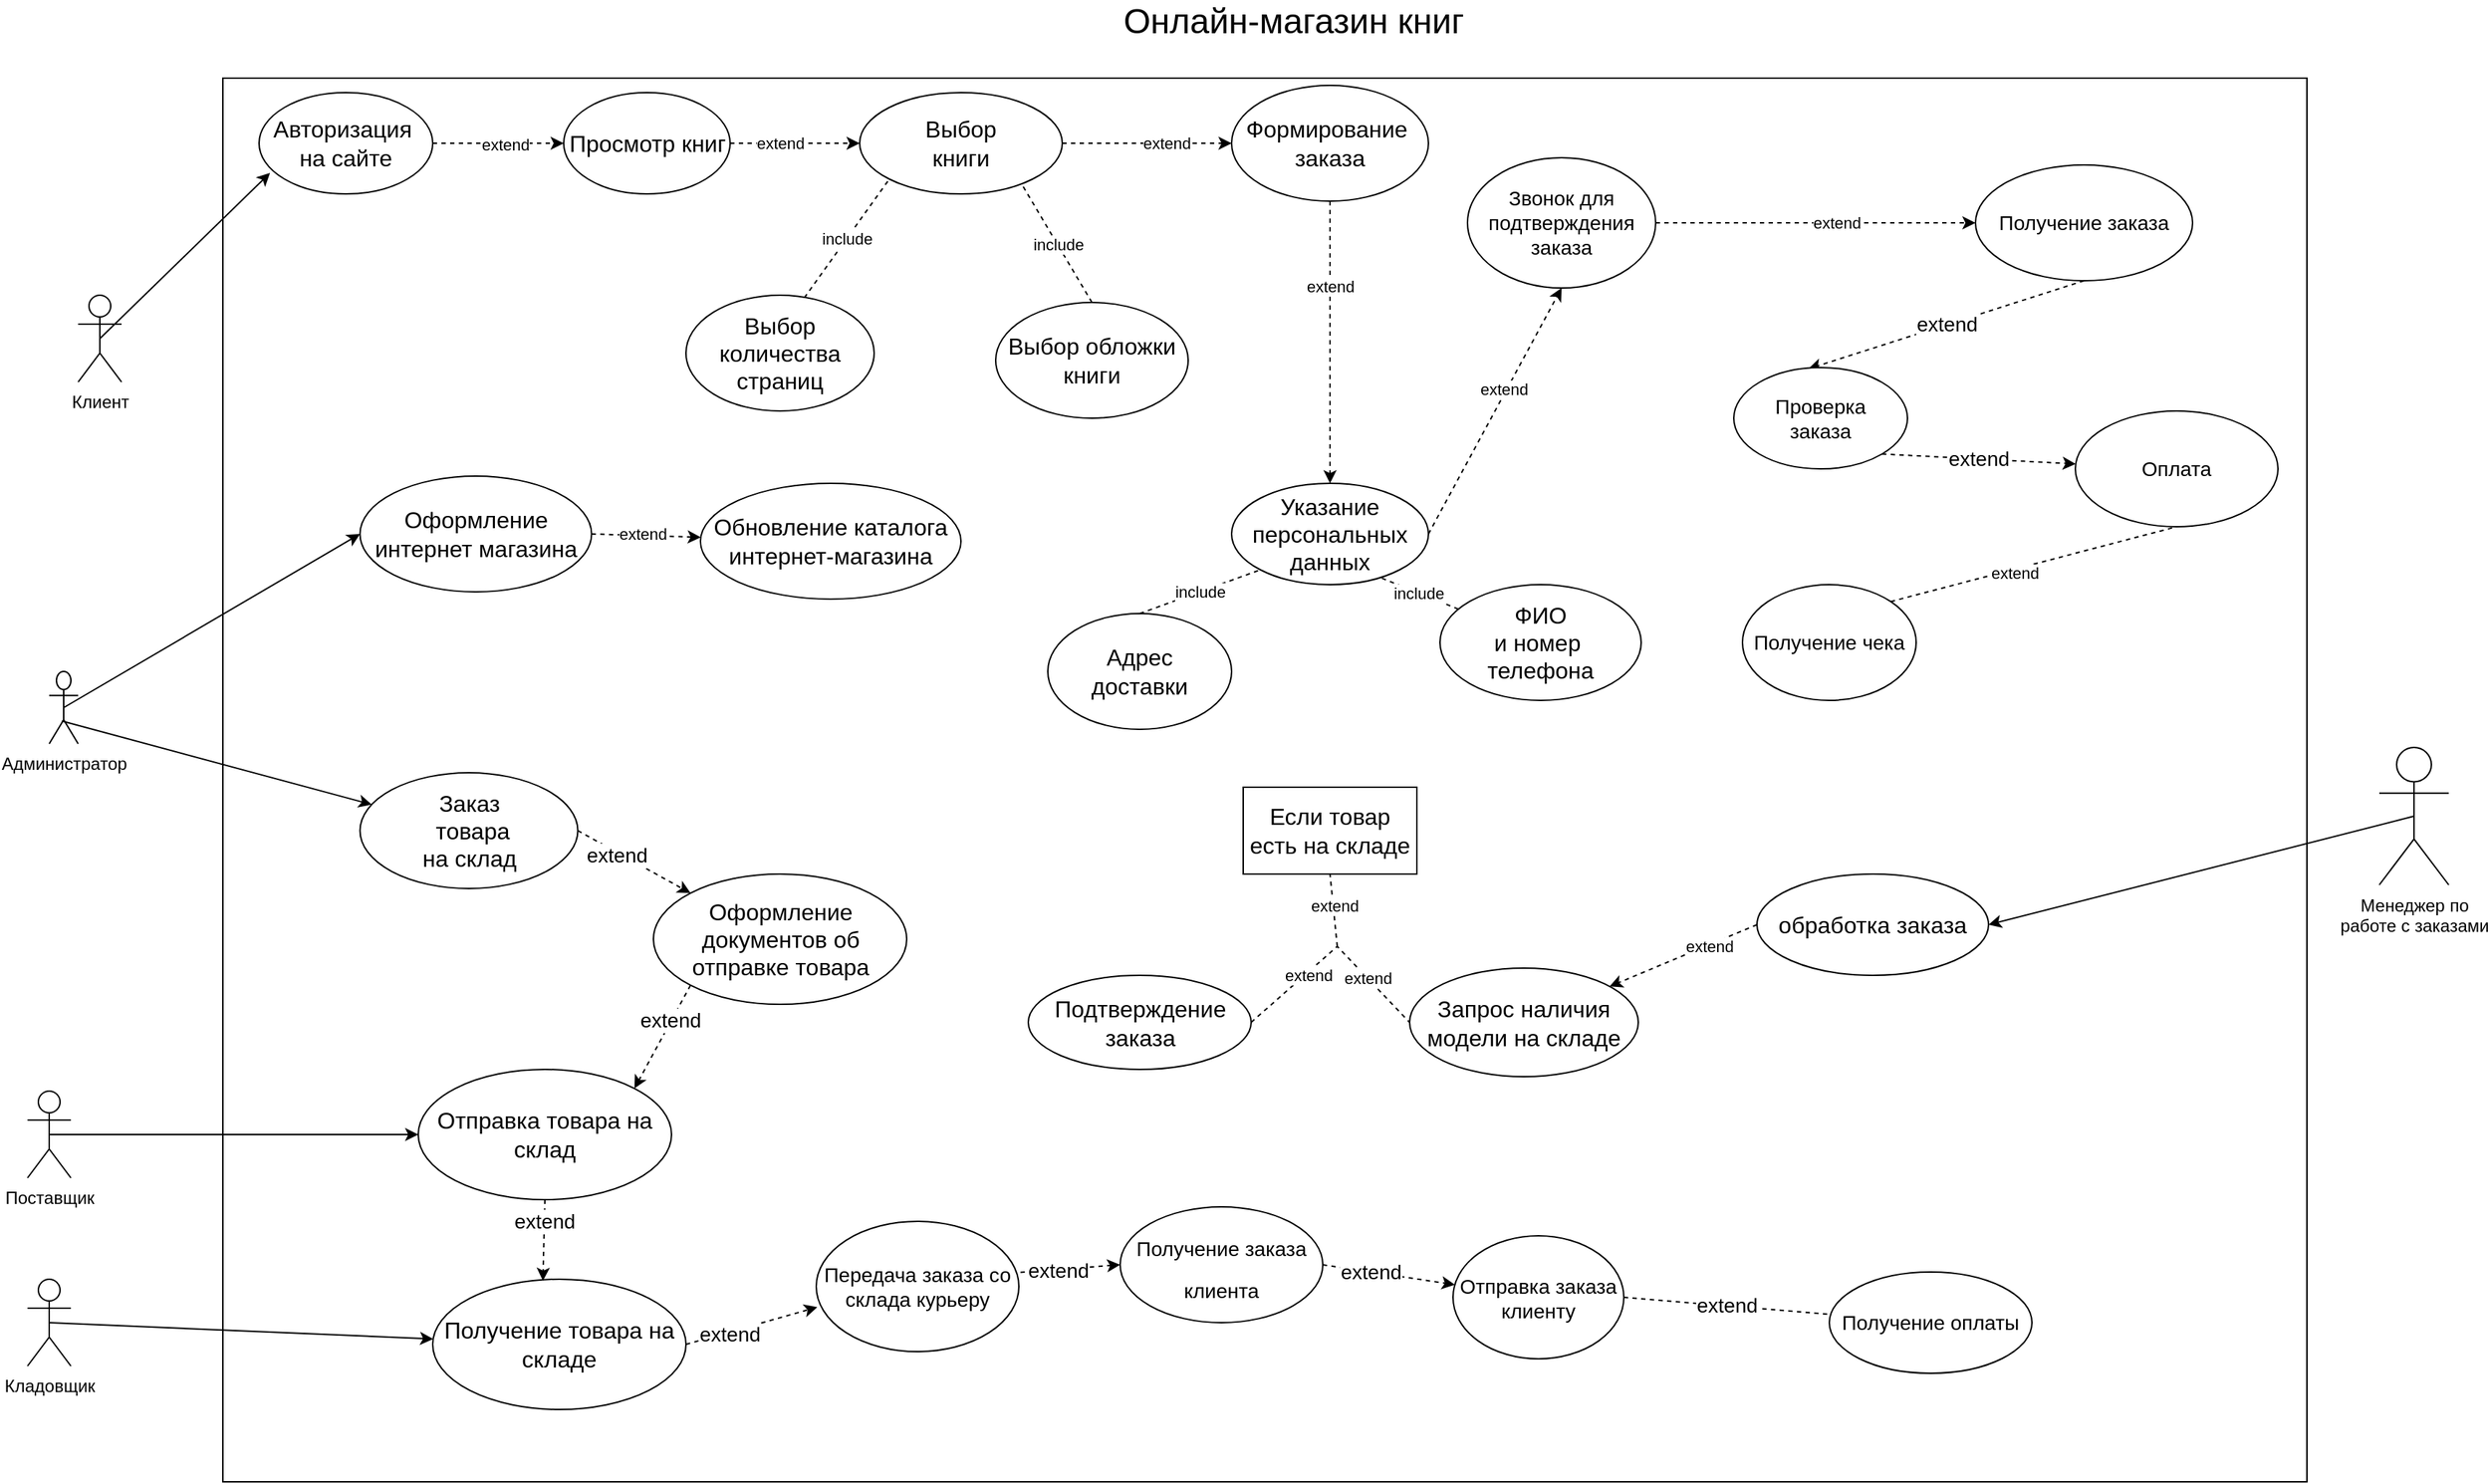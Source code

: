 <mxfile version="13.9.9" type="device"><diagram id="j6TFEMSYMJ4ErdDl74HM" name="Страница 1"><mxGraphModel dx="2858" dy="2343" grid="1" gridSize="10" guides="1" tooltips="1" connect="1" arrows="1" fold="1" page="1" pageScale="1" pageWidth="827" pageHeight="1169" math="0" shadow="0"><root><mxCell id="0"/><mxCell id="1" parent="0"/><mxCell id="-VxqFB4Y0csPGccbHNH4-1" value="Клиент" style="shape=umlActor;verticalLabelPosition=bottom;verticalAlign=top;html=1;" parent="1" vertex="1"><mxGeometry x="-220" y="-380" width="30" height="60" as="geometry"/></mxCell><mxCell id="-VxqFB4Y0csPGccbHNH4-2" value="&lt;p style=&quot;margin: 4px 0px 0px; text-align: center; font-size: 16px;&quot;&gt;&lt;br&gt;&lt;/p&gt;" style="verticalAlign=top;align=left;overflow=fill;fontSize=16;fontFamily=Helvetica;html=1;fillColor=none;" parent="1" vertex="1"><mxGeometry x="-120" y="-530" width="1440" height="970" as="geometry"/></mxCell><mxCell id="-VxqFB4Y0csPGccbHNH4-3" value="Администратор" style="shape=umlActor;verticalLabelPosition=bottom;verticalAlign=top;html=1;" parent="1" vertex="1"><mxGeometry x="-240" y="-120" width="20" height="50" as="geometry"/></mxCell><mxCell id="-VxqFB4Y0csPGccbHNH4-4" value="" style="endArrow=classic;html=1;rounded=0;entryX=0.063;entryY=0.793;entryDx=0;entryDy=0;entryPerimeter=0;exitX=0.5;exitY=0.5;exitDx=0;exitDy=0;exitPerimeter=0;" parent="1" source="-VxqFB4Y0csPGccbHNH4-1" target="-VxqFB4Y0csPGccbHNH4-5" edge="1"><mxGeometry width="50" height="50" relative="1" as="geometry"><mxPoint x="90" y="-220" as="sourcePoint"/><mxPoint x="-60" y="-385" as="targetPoint"/></mxGeometry></mxCell><mxCell id="-VxqFB4Y0csPGccbHNH4-5" value="Авторизация&amp;nbsp;&lt;br&gt;на сайте" style="ellipse;whiteSpace=wrap;html=1;fontSize=16;" parent="1" vertex="1"><mxGeometry x="-95" y="-520" width="120" height="70" as="geometry"/></mxCell><mxCell id="-VxqFB4Y0csPGccbHNH4-6" value="" style="endArrow=classic;html=1;rounded=0;exitX=1;exitY=0.5;exitDx=0;exitDy=0;entryX=0;entryY=0.5;entryDx=0;entryDy=0;dashed=1;" parent="1" source="-VxqFB4Y0csPGccbHNH4-5" target="-VxqFB4Y0csPGccbHNH4-7" edge="1"><mxGeometry width="50" height="50" relative="1" as="geometry"><mxPoint x="420" y="-220" as="sourcePoint"/><mxPoint x="460" y="-290" as="targetPoint"/><Array as="points"><mxPoint x="60" y="-485"/></Array></mxGeometry></mxCell><mxCell id="8BUHCElm6uuV50TwVtkh-11" value="extend" style="edgeLabel;html=1;align=center;verticalAlign=middle;resizable=0;points=[];" vertex="1" connectable="0" parent="-VxqFB4Y0csPGccbHNH4-6"><mxGeometry x="0.105" y="-1" relative="1" as="geometry"><mxPoint as="offset"/></mxGeometry></mxCell><mxCell id="-VxqFB4Y0csPGccbHNH4-7" value="Просмотр книг" style="ellipse;whiteSpace=wrap;html=1;fontSize=16;" parent="1" vertex="1"><mxGeometry x="115.5" y="-520" width="115" height="70" as="geometry"/></mxCell><mxCell id="-VxqFB4Y0csPGccbHNH4-8" value="" style="endArrow=classic;html=1;rounded=0;exitX=1;exitY=0.5;exitDx=0;exitDy=0;entryX=0;entryY=0.5;entryDx=0;entryDy=0;dashed=1;" parent="1" source="-VxqFB4Y0csPGccbHNH4-7" target="-VxqFB4Y0csPGccbHNH4-9" edge="1"><mxGeometry width="50" height="50" relative="1" as="geometry"><mxPoint x="260" y="-240" as="sourcePoint"/><mxPoint x="310" y="-290" as="targetPoint"/></mxGeometry></mxCell><mxCell id="8BUHCElm6uuV50TwVtkh-12" value="extend" style="edgeLabel;html=1;align=center;verticalAlign=middle;resizable=0;points=[];" vertex="1" connectable="0" parent="-VxqFB4Y0csPGccbHNH4-8"><mxGeometry x="-0.251" relative="1" as="geometry"><mxPoint x="1" as="offset"/></mxGeometry></mxCell><mxCell id="-VxqFB4Y0csPGccbHNH4-9" value="Выбор&lt;br style=&quot;font-size: 16px;&quot;&gt;книги" style="ellipse;whiteSpace=wrap;html=1;fontSize=16;" parent="1" vertex="1"><mxGeometry x="320" y="-520" width="140" height="70" as="geometry"/></mxCell><mxCell id="-VxqFB4Y0csPGccbHNH4-10" value="include" style="endArrow=none;dashed=1;html=1;rounded=0;entryX=0;entryY=1;entryDx=0;entryDy=0;exitX=0.629;exitY=0.022;exitDx=0;exitDy=0;exitPerimeter=0;" parent="1" source="-VxqFB4Y0csPGccbHNH4-11" target="-VxqFB4Y0csPGccbHNH4-9" edge="1"><mxGeometry width="50" height="50" relative="1" as="geometry"><mxPoint x="134" y="-280" as="sourcePoint"/><mxPoint x="184" y="-330" as="targetPoint"/></mxGeometry></mxCell><mxCell id="-VxqFB4Y0csPGccbHNH4-11" value="Выбор количества&lt;br style=&quot;font-size: 16px;&quot;&gt;страниц" style="ellipse;whiteSpace=wrap;html=1;fontSize=16;" parent="1" vertex="1"><mxGeometry x="200" y="-380" width="130" height="80" as="geometry"/></mxCell><mxCell id="-VxqFB4Y0csPGccbHNH4-12" value="" style="endArrow=classic;html=1;rounded=0;exitX=1;exitY=0.5;exitDx=0;exitDy=0;entryX=0;entryY=0.5;entryDx=0;entryDy=0;dashed=1;" parent="1" source="-VxqFB4Y0csPGccbHNH4-9" target="-VxqFB4Y0csPGccbHNH4-13" edge="1"><mxGeometry width="50" height="50" relative="1" as="geometry"><mxPoint x="234" y="-220" as="sourcePoint"/><mxPoint x="314" y="-360" as="targetPoint"/></mxGeometry></mxCell><mxCell id="8BUHCElm6uuV50TwVtkh-13" value="extend" style="edgeLabel;html=1;align=center;verticalAlign=middle;resizable=0;points=[];" vertex="1" connectable="0" parent="-VxqFB4Y0csPGccbHNH4-12"><mxGeometry x="0.231" relative="1" as="geometry"><mxPoint as="offset"/></mxGeometry></mxCell><mxCell id="-VxqFB4Y0csPGccbHNH4-13" value="Формирование&amp;nbsp;&lt;br style=&quot;font-size: 16px;&quot;&gt;заказа" style="ellipse;whiteSpace=wrap;html=1;fontSize=16;" parent="1" vertex="1"><mxGeometry x="577" y="-525" width="136" height="80" as="geometry"/></mxCell><mxCell id="-VxqFB4Y0csPGccbHNH4-14" value="Менеджер по &lt;br&gt;работе с заказами" style="shape=umlActor;verticalLabelPosition=bottom;verticalAlign=top;html=1;outlineConnect=0;" parent="1" vertex="1"><mxGeometry x="1370" y="-67.5" width="48" height="95" as="geometry"/></mxCell><mxCell id="-VxqFB4Y0csPGccbHNH4-15" value="" style="endArrow=classic;html=1;rounded=0;entryX=1;entryY=0.5;entryDx=0;entryDy=0;exitX=0.5;exitY=0.5;exitDx=0;exitDy=0;exitPerimeter=0;" parent="1" source="-VxqFB4Y0csPGccbHNH4-14" target="-VxqFB4Y0csPGccbHNH4-22" edge="1"><mxGeometry width="50" height="50" relative="1" as="geometry"><mxPoint x="836" y="325" as="sourcePoint"/><mxPoint x="886" y="275" as="targetPoint"/></mxGeometry></mxCell><mxCell id="-VxqFB4Y0csPGccbHNH4-16" value="Указание персональных данных" style="ellipse;whiteSpace=wrap;html=1;fontSize=16;" parent="1" vertex="1"><mxGeometry x="577" y="-250" width="136" height="70" as="geometry"/></mxCell><mxCell id="-VxqFB4Y0csPGccbHNH4-17" value="" style="endArrow=classic;html=1;rounded=0;entryX=0.5;entryY=0;entryDx=0;entryDy=0;dashed=1;" parent="1" source="-VxqFB4Y0csPGccbHNH4-13" target="-VxqFB4Y0csPGccbHNH4-16" edge="1"><mxGeometry width="50" height="50" relative="1" as="geometry"><mxPoint x="394" y="-220" as="sourcePoint"/><mxPoint x="645" y="-310" as="targetPoint"/></mxGeometry></mxCell><mxCell id="8BUHCElm6uuV50TwVtkh-14" value="extend" style="edgeLabel;html=1;align=center;verticalAlign=middle;resizable=0;points=[];" vertex="1" connectable="0" parent="-VxqFB4Y0csPGccbHNH4-17"><mxGeometry x="-0.395" relative="1" as="geometry"><mxPoint as="offset"/></mxGeometry></mxCell><mxCell id="-VxqFB4Y0csPGccbHNH4-18" value="include" style="endArrow=none;dashed=1;html=1;rounded=0;entryX=0;entryY=1;entryDx=0;entryDy=0;exitX=0.5;exitY=0;exitDx=0;exitDy=0;" parent="1" source="-VxqFB4Y0csPGccbHNH4-19" target="-VxqFB4Y0csPGccbHNH4-16" edge="1"><mxGeometry width="50" height="50" relative="1" as="geometry"><mxPoint x="434.0" y="-300" as="sourcePoint"/><mxPoint x="444" y="-290" as="targetPoint"/></mxGeometry></mxCell><mxCell id="-VxqFB4Y0csPGccbHNH4-19" value="Адрес&lt;br style=&quot;font-size: 16px;&quot;&gt;доставки" style="ellipse;whiteSpace=wrap;html=1;fontSize=16;" parent="1" vertex="1"><mxGeometry x="450" y="-160" width="127" height="80" as="geometry"/></mxCell><mxCell id="-VxqFB4Y0csPGccbHNH4-20" value="ФИО&lt;br style=&quot;font-size: 16px;&quot;&gt;и номер&amp;nbsp;&lt;br&gt;телефона" style="ellipse;whiteSpace=wrap;html=1;fontSize=16;" parent="1" vertex="1"><mxGeometry x="721" y="-180" width="139" height="80" as="geometry"/></mxCell><mxCell id="-VxqFB4Y0csPGccbHNH4-21" value="include" style="endArrow=none;dashed=1;html=1;rounded=0;entryX=0.751;entryY=0.927;entryDx=0;entryDy=0;entryPerimeter=0;" parent="1" source="-VxqFB4Y0csPGccbHNH4-20" target="-VxqFB4Y0csPGccbHNH4-16" edge="1"><mxGeometry width="50" height="50" relative="1" as="geometry"><mxPoint x="394" y="-60" as="sourcePoint"/><mxPoint x="444" y="-110" as="targetPoint"/></mxGeometry></mxCell><mxCell id="-VxqFB4Y0csPGccbHNH4-22" value="обработка заказа" style="ellipse;whiteSpace=wrap;html=1;fontSize=16;" parent="1" vertex="1"><mxGeometry x="940" y="20" width="160" height="70" as="geometry"/></mxCell><mxCell id="-VxqFB4Y0csPGccbHNH4-23" value="" style="endArrow=classic;html=1;rounded=0;exitX=0;exitY=0.5;exitDx=0;exitDy=0;dashed=1;" parent="1" source="-VxqFB4Y0csPGccbHNH4-22" target="-VxqFB4Y0csPGccbHNH4-24" edge="1"><mxGeometry width="50" height="50" relative="1" as="geometry"><mxPoint x="820" y="420" as="sourcePoint"/><mxPoint x="990" y="300" as="targetPoint"/></mxGeometry></mxCell><mxCell id="8BUHCElm6uuV50TwVtkh-9" value="extend" style="edgeLabel;html=1;align=center;verticalAlign=middle;resizable=0;points=[];" vertex="1" connectable="0" parent="-VxqFB4Y0csPGccbHNH4-23"><mxGeometry x="-0.326" y="1" relative="1" as="geometry"><mxPoint as="offset"/></mxGeometry></mxCell><mxCell id="-VxqFB4Y0csPGccbHNH4-24" value="Запрос наличия модели на складе" style="ellipse;whiteSpace=wrap;html=1;fontSize=16;" parent="1" vertex="1"><mxGeometry x="700" y="85" width="158" height="75" as="geometry"/></mxCell><mxCell id="-VxqFB4Y0csPGccbHNH4-25" value="Кладовщик" style="shape=umlActor;verticalLabelPosition=bottom;verticalAlign=top;html=1;outlineConnect=0;" parent="1" vertex="1"><mxGeometry x="-255" y="300" width="30" height="60" as="geometry"/></mxCell><mxCell id="-VxqFB4Y0csPGccbHNH4-26" value="" style="endArrow=classic;html=1;rounded=0;exitX=0.5;exitY=0.5;exitDx=0;exitDy=0;exitPerimeter=0;" parent="1" source="-VxqFB4Y0csPGccbHNH4-25" target="-VxqFB4Y0csPGccbHNH4-30" edge="1"><mxGeometry width="50" height="50" relative="1" as="geometry"><mxPoint x="-785" y="190" as="sourcePoint"/><mxPoint x="-356.503" y="350.712" as="targetPoint"/></mxGeometry></mxCell><mxCell id="-VxqFB4Y0csPGccbHNH4-27" value="Поставщик" style="shape=umlActor;verticalLabelPosition=bottom;verticalAlign=top;html=1;outlineConnect=0;" parent="1" vertex="1"><mxGeometry x="-255" y="170" width="30" height="60" as="geometry"/></mxCell><mxCell id="-VxqFB4Y0csPGccbHNH4-28" value="" style="endArrow=classic;html=1;rounded=0;exitX=0.438;exitY=0.685;exitDx=0;exitDy=0;exitPerimeter=0;" parent="1" source="-VxqFB4Y0csPGccbHNH4-3" target="-VxqFB4Y0csPGccbHNH4-29" edge="1"><mxGeometry width="50" height="50" relative="1" as="geometry"><mxPoint x="120" y="110" as="sourcePoint"/><mxPoint x="230" y="110" as="targetPoint"/></mxGeometry></mxCell><mxCell id="-VxqFB4Y0csPGccbHNH4-29" value="Заказ&lt;br&gt;&amp;nbsp;товара &lt;br&gt;на склад" style="ellipse;whiteSpace=wrap;html=1;fontSize=16;" parent="1" vertex="1"><mxGeometry x="-25.25" y="-50" width="150.5" height="80" as="geometry"/></mxCell><mxCell id="-VxqFB4Y0csPGccbHNH4-30" value="Получение товара на складе" style="ellipse;whiteSpace=wrap;html=1;fontSize=16;" parent="1" vertex="1"><mxGeometry x="25" y="300" width="175" height="90" as="geometry"/></mxCell><mxCell id="-VxqFB4Y0csPGccbHNH4-31" value="" style="endArrow=classic;html=1;rounded=0;exitX=0.5;exitY=0.5;exitDx=0;exitDy=0;exitPerimeter=0;" parent="1" source="-VxqFB4Y0csPGccbHNH4-27" edge="1"><mxGeometry width="50" height="50" relative="1" as="geometry"><mxPoint x="-785" y="-50" as="sourcePoint"/><mxPoint x="15" y="200" as="targetPoint"/></mxGeometry></mxCell><mxCell id="-VxqFB4Y0csPGccbHNH4-32" value="Отправка товара на склад" style="ellipse;whiteSpace=wrap;html=1;fontSize=16;" parent="1" vertex="1"><mxGeometry x="15" y="155" width="175" height="90" as="geometry"/></mxCell><mxCell id="-VxqFB4Y0csPGccbHNH4-33" value="" style="endArrow=classic;html=1;rounded=0;exitX=0.5;exitY=1;exitDx=0;exitDy=0;entryX=0.435;entryY=0.012;entryDx=0;entryDy=0;entryPerimeter=0;dashed=1;" parent="1" source="-VxqFB4Y0csPGccbHNH4-32" target="-VxqFB4Y0csPGccbHNH4-30" edge="1"><mxGeometry width="50" height="50" relative="1" as="geometry"><mxPoint x="80" y="485" as="sourcePoint"/><mxPoint x="-165" y="370" as="targetPoint"/></mxGeometry></mxCell><mxCell id="8BUHCElm6uuV50TwVtkh-6" value="&lt;span style=&quot;font-size: 14px&quot;&gt;extend&lt;/span&gt;" style="edgeLabel;html=1;align=center;verticalAlign=middle;resizable=0;points=[];" vertex="1" connectable="0" parent="-VxqFB4Y0csPGccbHNH4-33"><mxGeometry x="-0.463" relative="1" as="geometry"><mxPoint as="offset"/></mxGeometry></mxCell><mxCell id="-VxqFB4Y0csPGccbHNH4-34" value="" style="endArrow=classic;html=1;rounded=0;entryX=0;entryY=0.5;entryDx=0;entryDy=0;exitX=0.5;exitY=0.5;exitDx=0;exitDy=0;exitPerimeter=0;" parent="1" source="-VxqFB4Y0csPGccbHNH4-3" target="-VxqFB4Y0csPGccbHNH4-35" edge="1"><mxGeometry width="50" height="50" relative="1" as="geometry"><mxPoint x="-210" y="-80" as="sourcePoint"/><mxPoint x="350" y="-140" as="targetPoint"/></mxGeometry></mxCell><mxCell id="-VxqFB4Y0csPGccbHNH4-35" value="Оформление интернет магазина" style="ellipse;whiteSpace=wrap;html=1;fontSize=16;" parent="1" vertex="1"><mxGeometry x="-25.25" y="-255" width="160" height="80" as="geometry"/></mxCell><mxCell id="-VxqFB4Y0csPGccbHNH4-36" value="" style="endArrow=classic;html=1;rounded=0;exitX=1;exitY=0.5;exitDx=0;exitDy=0;dashed=1;" parent="1" source="-VxqFB4Y0csPGccbHNH4-35" target="-VxqFB4Y0csPGccbHNH4-37" edge="1"><mxGeometry width="50" height="50" relative="1" as="geometry"><mxPoint x="100" y="-130" as="sourcePoint"/><mxPoint x="804.5" y="-280" as="targetPoint"/></mxGeometry></mxCell><mxCell id="8BUHCElm6uuV50TwVtkh-17" value="extend" style="edgeLabel;html=1;align=center;verticalAlign=middle;resizable=0;points=[];" vertex="1" connectable="0" parent="-VxqFB4Y0csPGccbHNH4-36"><mxGeometry x="-0.367" y="1" relative="1" as="geometry"><mxPoint x="11.23" y="0.28" as="offset"/></mxGeometry></mxCell><mxCell id="-VxqFB4Y0csPGccbHNH4-37" value="Обновление каталога интернет-магазина" style="ellipse;whiteSpace=wrap;html=1;fontSize=16;" parent="1" vertex="1"><mxGeometry x="210" y="-250" width="180" height="80" as="geometry"/></mxCell><mxCell id="-VxqFB4Y0csPGccbHNH4-38" value="Подтверждение&lt;br style=&quot;font-size: 16px;&quot;&gt;заказа" style="ellipse;whiteSpace=wrap;html=1;fontSize=16;" parent="1" vertex="1"><mxGeometry x="436.5" y="90" width="154" height="65" as="geometry"/></mxCell><mxCell id="-VxqFB4Y0csPGccbHNH4-39" value="extend" style="endArrow=none;dashed=1;html=1;rounded=0;entryX=0;entryY=0.5;entryDx=0;entryDy=0;exitX=1;exitY=0.5;exitDx=0;exitDy=0;" parent="1" source="-VxqFB4Y0csPGccbHNH4-38" target="-VxqFB4Y0csPGccbHNH4-24" edge="1"><mxGeometry x="-0.327" y="-2" width="50" height="50" relative="1" as="geometry"><mxPoint x="830" y="280" as="sourcePoint"/><mxPoint x="880" y="230" as="targetPoint"/><Array as="points"><mxPoint x="650" y="70"/></Array><mxPoint as="offset"/></mxGeometry></mxCell><mxCell id="8BUHCElm6uuV50TwVtkh-7" value="extend" style="edgeLabel;html=1;align=center;verticalAlign=middle;resizable=0;points=[];" vertex="1" connectable="0" parent="-VxqFB4Y0csPGccbHNH4-39"><mxGeometry x="0.437" relative="1" as="geometry"><mxPoint as="offset"/></mxGeometry></mxCell><mxCell id="-VxqFB4Y0csPGccbHNH4-40" value="Если товар есть на складе" style="rounded=0;whiteSpace=wrap;html=1;fontSize=16;" parent="1" vertex="1"><mxGeometry x="585" y="-40" width="120" height="60" as="geometry"/></mxCell><mxCell id="-VxqFB4Y0csPGccbHNH4-41" value="" style="endArrow=none;dashed=1;html=1;rounded=0;entryX=0.5;entryY=1;entryDx=0;entryDy=0;" parent="1" target="-VxqFB4Y0csPGccbHNH4-40" edge="1"><mxGeometry width="50" height="50" relative="1" as="geometry"><mxPoint x="650" y="70" as="sourcePoint"/><mxPoint x="780" y="340" as="targetPoint"/></mxGeometry></mxCell><mxCell id="8BUHCElm6uuV50TwVtkh-8" value="extend" style="edgeLabel;html=1;align=center;verticalAlign=middle;resizable=0;points=[];" vertex="1" connectable="0" parent="-VxqFB4Y0csPGccbHNH4-41"><mxGeometry x="0.109" y="-1" relative="1" as="geometry"><mxPoint as="offset"/></mxGeometry></mxCell><mxCell id="-VxqFB4Y0csPGccbHNH4-42" value="" style="endArrow=classic;html=1;rounded=0;exitX=1;exitY=0.5;exitDx=0;exitDy=0;entryX=0;entryY=0;entryDx=0;entryDy=0;dashed=1;" parent="1" source="-VxqFB4Y0csPGccbHNH4-29" target="-VxqFB4Y0csPGccbHNH4-91" edge="1"><mxGeometry width="50" height="50" relative="1" as="geometry"><mxPoint x="390" y="170" as="sourcePoint"/><mxPoint x="430" y="120" as="targetPoint"/></mxGeometry></mxCell><mxCell id="8BUHCElm6uuV50TwVtkh-4" value="&lt;span style=&quot;font-size: 14px&quot;&gt;extend&lt;/span&gt;" style="edgeLabel;html=1;align=center;verticalAlign=middle;resizable=0;points=[];" vertex="1" connectable="0" parent="-VxqFB4Y0csPGccbHNH4-42"><mxGeometry x="-0.288" y="-2" relative="1" as="geometry"><mxPoint as="offset"/></mxGeometry></mxCell><mxCell id="-VxqFB4Y0csPGccbHNH4-43" value="Онлайн-магазин книг" style="text;html=1;strokeColor=none;fillColor=none;align=center;verticalAlign=middle;whiteSpace=wrap;rounded=0;fontSize=24;" parent="1" vertex="1"><mxGeometry x="480" y="-584" width="280" height="30" as="geometry"/></mxCell><mxCell id="-VxqFB4Y0csPGccbHNH4-44" value="&lt;font style=&quot;font-size: 14px;&quot;&gt;Получение заказа клиента&lt;/font&gt;" style="ellipse;whiteSpace=wrap;html=1;fontSize=24;" parent="1" vertex="1"><mxGeometry x="500" y="250" width="140" height="80" as="geometry"/></mxCell><mxCell id="-VxqFB4Y0csPGccbHNH4-45" value="" style="endArrow=classic;html=1;rounded=0;fontSize=24;exitX=1;exitY=0.5;exitDx=0;exitDy=0;entryX=0.005;entryY=0.659;entryDx=0;entryDy=0;entryPerimeter=0;dashed=1;" parent="1" source="-VxqFB4Y0csPGccbHNH4-30" target="-VxqFB4Y0csPGccbHNH4-46" edge="1"><mxGeometry width="50" height="50" relative="1" as="geometry"><mxPoint x="430" y="220" as="sourcePoint"/><mxPoint x="480" y="170" as="targetPoint"/></mxGeometry></mxCell><mxCell id="8BUHCElm6uuV50TwVtkh-1" value="&lt;span style=&quot;font-size: 14px&quot;&gt;extend&lt;/span&gt;" style="edgeLabel;html=1;align=center;verticalAlign=middle;resizable=0;points=[];" vertex="1" connectable="0" parent="-VxqFB4Y0csPGccbHNH4-45"><mxGeometry x="-0.347" y="-1" relative="1" as="geometry"><mxPoint as="offset"/></mxGeometry></mxCell><mxCell id="-VxqFB4Y0csPGccbHNH4-46" value="Передача заказа со склада курьеру" style="ellipse;whiteSpace=wrap;html=1;fontSize=14;" parent="1" vertex="1"><mxGeometry x="290" y="260" width="140" height="90" as="geometry"/></mxCell><mxCell id="-VxqFB4Y0csPGccbHNH4-47" value="" style="endArrow=classic;html=1;rounded=0;fontSize=14;exitX=1;exitY=0.5;exitDx=0;exitDy=0;entryX=0.5;entryY=1;entryDx=0;entryDy=0;dashed=1;" parent="1" source="-VxqFB4Y0csPGccbHNH4-16" target="-VxqFB4Y0csPGccbHNH4-48" edge="1"><mxGeometry width="50" height="50" relative="1" as="geometry"><mxPoint x="410" y="-90" as="sourcePoint"/><mxPoint x="460" y="-140" as="targetPoint"/></mxGeometry></mxCell><mxCell id="8BUHCElm6uuV50TwVtkh-15" value="extend" style="edgeLabel;html=1;align=center;verticalAlign=middle;resizable=0;points=[];" vertex="1" connectable="0" parent="-VxqFB4Y0csPGccbHNH4-47"><mxGeometry x="0.166" y="2" relative="1" as="geometry"><mxPoint as="offset"/></mxGeometry></mxCell><mxCell id="-VxqFB4Y0csPGccbHNH4-48" value="Звонок для подтверждения заказа" style="ellipse;whiteSpace=wrap;html=1;fontSize=14;" parent="1" vertex="1"><mxGeometry x="740" y="-475" width="130" height="90" as="geometry"/></mxCell><mxCell id="-VxqFB4Y0csPGccbHNH4-49" value="" style="endArrow=classic;html=1;rounded=0;fontSize=14;exitX=1;exitY=0.5;exitDx=0;exitDy=0;dashed=1;" parent="1" source="-VxqFB4Y0csPGccbHNH4-44" target="-VxqFB4Y0csPGccbHNH4-50" edge="1"><mxGeometry width="50" height="50" relative="1" as="geometry"><mxPoint x="151.57" y="-95" as="sourcePoint"/><mxPoint x="201.57" y="-145" as="targetPoint"/></mxGeometry></mxCell><mxCell id="8BUHCElm6uuV50TwVtkh-3" value="&lt;span style=&quot;font-size: 14px&quot;&gt;extend&lt;/span&gt;" style="edgeLabel;html=1;align=center;verticalAlign=middle;resizable=0;points=[];" vertex="1" connectable="0" parent="-VxqFB4Y0csPGccbHNH4-49"><mxGeometry x="-0.271" relative="1" as="geometry"><mxPoint as="offset"/></mxGeometry></mxCell><mxCell id="-VxqFB4Y0csPGccbHNH4-50" value="Отправка заказа клиенту" style="ellipse;whiteSpace=wrap;html=1;fontSize=14;" parent="1" vertex="1"><mxGeometry x="730" y="270" width="118" height="85" as="geometry"/></mxCell><mxCell id="-VxqFB4Y0csPGccbHNH4-51" value="Получение заказа" style="ellipse;whiteSpace=wrap;html=1;fontSize=14;" parent="1" vertex="1"><mxGeometry x="1091" y="-470" width="150" height="80" as="geometry"/></mxCell><mxCell id="-VxqFB4Y0csPGccbHNH4-52" value="" style="endArrow=classic;html=1;rounded=0;fontSize=14;entryX=0;entryY=0.5;entryDx=0;entryDy=0;dashed=1;" parent="1" source="-VxqFB4Y0csPGccbHNH4-48" target="-VxqFB4Y0csPGccbHNH4-51" edge="1"><mxGeometry width="50" height="50" relative="1" as="geometry"><mxPoint x="410" as="sourcePoint"/><mxPoint x="460" y="-50" as="targetPoint"/></mxGeometry></mxCell><mxCell id="8BUHCElm6uuV50TwVtkh-16" value="extend" style="edgeLabel;html=1;align=center;verticalAlign=middle;resizable=0;points=[];" vertex="1" connectable="0" parent="-VxqFB4Y0csPGccbHNH4-52"><mxGeometry x="0.131" relative="1" as="geometry"><mxPoint as="offset"/></mxGeometry></mxCell><mxCell id="-VxqFB4Y0csPGccbHNH4-53" value="extend" style="endArrow=classic;html=1;rounded=0;fontSize=14;exitX=0.5;exitY=1;exitDx=0;exitDy=0;dashed=1;entryX=0.429;entryY=0.013;entryDx=0;entryDy=0;entryPerimeter=0;" parent="1" source="-VxqFB4Y0csPGccbHNH4-51" target="-VxqFB4Y0csPGccbHNH4-54" edge="1"><mxGeometry width="50" height="50" relative="1" as="geometry"><mxPoint x="650" y="40" as="sourcePoint"/><mxPoint x="700" y="-10" as="targetPoint"/></mxGeometry></mxCell><mxCell id="-VxqFB4Y0csPGccbHNH4-54" value="Проверка&lt;br&gt;заказа" style="ellipse;whiteSpace=wrap;html=1;fontSize=14;" parent="1" vertex="1"><mxGeometry x="924" y="-330" width="120" height="70" as="geometry"/></mxCell><mxCell id="-VxqFB4Y0csPGccbHNH4-55" value="extend" style="endArrow=classic;html=1;rounded=0;dashed=1;fontSize=14;exitX=1;exitY=1;exitDx=0;exitDy=0;" parent="1" source="-VxqFB4Y0csPGccbHNH4-54" target="-VxqFB4Y0csPGccbHNH4-56" edge="1"><mxGeometry width="50" height="50" relative="1" as="geometry"><mxPoint x="650" y="40" as="sourcePoint"/><mxPoint x="710" y="-20" as="targetPoint"/></mxGeometry></mxCell><mxCell id="-VxqFB4Y0csPGccbHNH4-56" value="Оплата" style="ellipse;whiteSpace=wrap;html=1;fontSize=14;" parent="1" vertex="1"><mxGeometry x="1160" y="-300" width="140" height="80" as="geometry"/></mxCell><mxCell id="-VxqFB4Y0csPGccbHNH4-59" value="" style="endArrow=classic;html=1;rounded=0;fontSize=14;exitX=1.008;exitY=0.391;exitDx=0;exitDy=0;entryX=0;entryY=0.5;entryDx=0;entryDy=0;exitPerimeter=0;dashed=1;" parent="1" source="-VxqFB4Y0csPGccbHNH4-46" target="-VxqFB4Y0csPGccbHNH4-44" edge="1"><mxGeometry width="50" height="50" relative="1" as="geometry"><mxPoint x="343.996" y="173.284" as="sourcePoint"/><mxPoint x="887.57" y="-55" as="targetPoint"/></mxGeometry></mxCell><mxCell id="8BUHCElm6uuV50TwVtkh-2" value="&lt;span style=&quot;font-size: 14px&quot;&gt;extend&lt;/span&gt;" style="edgeLabel;html=1;align=center;verticalAlign=middle;resizable=0;points=[];" vertex="1" connectable="0" parent="-VxqFB4Y0csPGccbHNH4-59"><mxGeometry x="-0.268" relative="1" as="geometry"><mxPoint as="offset"/></mxGeometry></mxCell><mxCell id="-VxqFB4Y0csPGccbHNH4-60" value="extend" style="endArrow=none;dashed=1;html=1;rounded=0;fontSize=14;exitX=1;exitY=0.5;exitDx=0;exitDy=0;" parent="1" source="-VxqFB4Y0csPGccbHNH4-50" target="-VxqFB4Y0csPGccbHNH4-61" edge="1"><mxGeometry width="50" height="50" relative="1" as="geometry"><mxPoint x="810" y="20" as="sourcePoint"/><mxPoint x="860" y="-30" as="targetPoint"/></mxGeometry></mxCell><mxCell id="-VxqFB4Y0csPGccbHNH4-61" value="Получение оплаты" style="ellipse;whiteSpace=wrap;html=1;fontSize=14;" parent="1" vertex="1"><mxGeometry x="990" y="295" width="140" height="70" as="geometry"/></mxCell><mxCell id="-VxqFB4Y0csPGccbHNH4-64" value="" style="endArrow=none;html=1;rounded=0;fontSize=14;entryX=0.5;entryY=1;entryDx=0;entryDy=0;exitX=1;exitY=0;exitDx=0;exitDy=0;dashed=1;" parent="1" source="-VxqFB4Y0csPGccbHNH4-65" target="-VxqFB4Y0csPGccbHNH4-56" edge="1"><mxGeometry width="50" height="50" relative="1" as="geometry"><mxPoint x="810" as="sourcePoint"/><mxPoint x="860" y="-50" as="targetPoint"/></mxGeometry></mxCell><mxCell id="8BUHCElm6uuV50TwVtkh-10" value="extend" style="edgeLabel;html=1;align=center;verticalAlign=middle;resizable=0;points=[];" vertex="1" connectable="0" parent="-VxqFB4Y0csPGccbHNH4-64"><mxGeometry x="-0.138" y="-2" relative="1" as="geometry"><mxPoint as="offset"/></mxGeometry></mxCell><mxCell id="-VxqFB4Y0csPGccbHNH4-65" value="Получение чека" style="ellipse;whiteSpace=wrap;html=1;fontSize=14;" parent="1" vertex="1"><mxGeometry x="930" y="-180" width="120" height="80" as="geometry"/></mxCell><mxCell id="-VxqFB4Y0csPGccbHNH4-68" value="Выбор обложки &lt;br style=&quot;font-size: 16px;&quot;&gt;книги" style="ellipse;whiteSpace=wrap;html=1;fontSize=16;" parent="1" vertex="1"><mxGeometry x="414" y="-375" width="133" height="80" as="geometry"/></mxCell><mxCell id="-VxqFB4Y0csPGccbHNH4-69" value="include" style="endArrow=none;dashed=1;html=1;rounded=0;entryX=0.5;entryY=1;entryDx=0;entryDy=0;exitX=0.5;exitY=0;exitDx=0;exitDy=0;" parent="1" source="-VxqFB4Y0csPGccbHNH4-68" edge="1"><mxGeometry width="50" height="50" relative="1" as="geometry"><mxPoint x="351.094" y="-373.68" as="sourcePoint"/><mxPoint x="433" y="-455" as="targetPoint"/></mxGeometry></mxCell><mxCell id="-VxqFB4Y0csPGccbHNH4-91" value="Оформление документов об отправке товара" style="ellipse;whiteSpace=wrap;html=1;fontSize=16;" parent="1" vertex="1"><mxGeometry x="177.5" y="20" width="175" height="90" as="geometry"/></mxCell><mxCell id="-VxqFB4Y0csPGccbHNH4-92" value="" style="endArrow=classic;html=1;rounded=0;exitX=0;exitY=1;exitDx=0;exitDy=0;entryX=1;entryY=0;entryDx=0;entryDy=0;dashed=1;" parent="1" source="-VxqFB4Y0csPGccbHNH4-91" target="-VxqFB4Y0csPGccbHNH4-32" edge="1"><mxGeometry width="50" height="50" relative="1" as="geometry"><mxPoint x="287.5" y="60" as="sourcePoint"/><mxPoint x="103.009" y="25.78" as="targetPoint"/></mxGeometry></mxCell><mxCell id="8BUHCElm6uuV50TwVtkh-5" value="&lt;span style=&quot;font-size: 14px&quot;&gt;extend&lt;/span&gt;" style="edgeLabel;html=1;align=center;verticalAlign=middle;resizable=0;points=[];" vertex="1" connectable="0" parent="-VxqFB4Y0csPGccbHNH4-92"><mxGeometry x="-0.327" y="-1" relative="1" as="geometry"><mxPoint as="offset"/></mxGeometry></mxCell></root></mxGraphModel></diagram></mxfile>